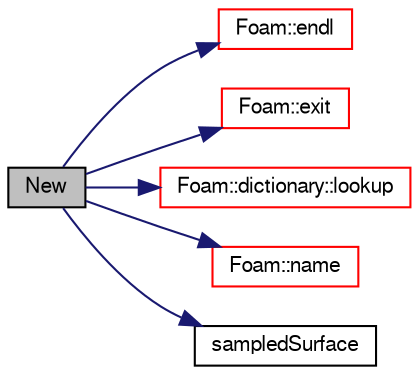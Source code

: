 digraph "New"
{
  bgcolor="transparent";
  edge [fontname="FreeSans",fontsize="10",labelfontname="FreeSans",labelfontsize="10"];
  node [fontname="FreeSans",fontsize="10",shape=record];
  rankdir="LR";
  Node645 [label="New",height=0.2,width=0.4,color="black", fillcolor="grey75", style="filled", fontcolor="black"];
  Node645 -> Node646 [color="midnightblue",fontsize="10",style="solid",fontname="FreeSans"];
  Node646 [label="Foam::endl",height=0.2,width=0.4,color="red",URL="$a21124.html#a2db8fe02a0d3909e9351bb4275b23ce4",tooltip="Add newline and flush stream. "];
  Node645 -> Node648 [color="midnightblue",fontsize="10",style="solid",fontname="FreeSans"];
  Node648 [label="Foam::exit",height=0.2,width=0.4,color="red",URL="$a21124.html#a06ca7250d8e89caf05243ec094843642"];
  Node645 -> Node693 [color="midnightblue",fontsize="10",style="solid",fontname="FreeSans"];
  Node693 [label="Foam::dictionary::lookup",height=0.2,width=0.4,color="red",URL="$a26014.html#a6a0727fa523e48977e27348663def509",tooltip="Find and return an entry data stream. "];
  Node645 -> Node825 [color="midnightblue",fontsize="10",style="solid",fontname="FreeSans"];
  Node825 [label="Foam::name",height=0.2,width=0.4,color="red",URL="$a21124.html#adcb0df2bd4953cb6bb390272d8263c3a",tooltip="Return a string representation of a complex. "];
  Node645 -> Node948 [color="midnightblue",fontsize="10",style="solid",fontname="FreeSans"];
  Node948 [label="sampledSurface",height=0.2,width=0.4,color="black",URL="$a29378.html#a99bee59873f99de89760e87ccac6cf09",tooltip="Construct from name, mesh. "];
}
